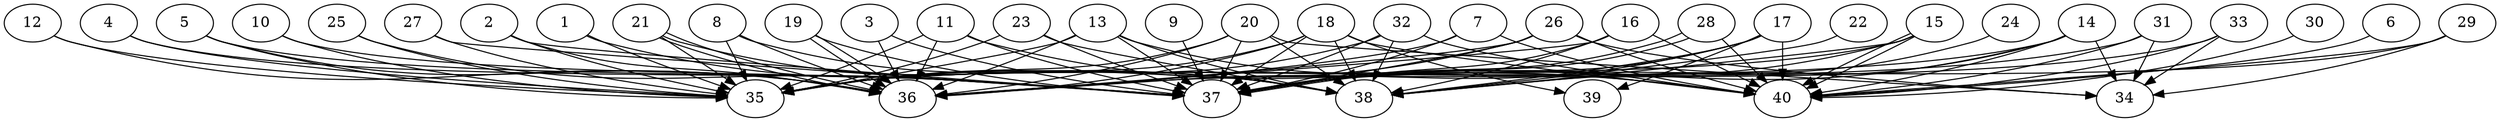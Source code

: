 // DAG (tier=3-complex, mode=compute, n=40, ccr=0.488, fat=0.846, density=0.708, regular=0.215, jump=0.344, mindata=1048576, maxdata=16777216)
// DAG automatically generated by daggen at Sun Aug 24 16:33:34 2025
// /home/ermia/Project/Environments/daggen/bin/daggen --dot --ccr 0.488 --fat 0.846 --regular 0.215 --density 0.708 --jump 0.344 --mindata 1048576 --maxdata 16777216 -n 40 
digraph G {
  1 [size="640054640082266619904", alpha="0.07", expect_size="320027320041133309952"]
  1 -> 35 [size ="594157185794048"]
  1 -> 38 [size ="594157185794048"]
  2 [size="17484969313425144", alpha="0.03", expect_size="8742484656712572"]
  2 -> 35 [size ="891676314828800"]
  2 -> 36 [size ="891676314828800"]
  2 -> 37 [size ="891676314828800"]
  3 [size="432723795627762304", alpha="0.02", expect_size="216361897813881152"]
  3 -> 36 [size ="161150939430912"]
  3 -> 37 [size ="161150939430912"]
  4 [size="3741598053545640448", alpha="0.17", expect_size="1870799026772820224"]
  4 -> 35 [size ="1525654558343168"]
  4 -> 37 [size ="1525654558343168"]
  5 [size="247332560466608128000", alpha="0.03", expect_size="123666280233304064000"]
  5 -> 35 [size ="315217883955200"]
  5 -> 36 [size ="315217883955200"]
  5 -> 37 [size ="315217883955200"]
  6 [size="854510412239902605312", alpha="0.01", expect_size="427255206119951302656"]
  6 -> 40 [size ="720390913523712"]
  7 [size="71394506190605664", alpha="0.08", expect_size="35697253095302832"]
  7 -> 36 [size ="36817810227200"]
  7 -> 37 [size ="36817810227200"]
  7 -> 40 [size ="36817810227200"]
  8 [size="4021769145197446", alpha="0.18", expect_size="2010884572598723"]
  8 -> 35 [size ="438375576240128"]
  8 -> 36 [size ="438375576240128"]
  8 -> 38 [size ="438375576240128"]
  9 [size="717097647095227648", alpha="0.10", expect_size="358548823547613824"]
  9 -> 37 [size ="1811954502991872"]
  10 [size="84775770664206336000", alpha="0.09", expect_size="42387885332103168000"]
  10 -> 35 [size ="154384780492800"]
  10 -> 37 [size ="154384780492800"]
  11 [size="1948313955690560356352", alpha="0.11", expect_size="974156977845280178176"]
  11 -> 35 [size ="1247946444111872"]
  11 -> 36 [size ="1247946444111872"]
  11 -> 37 [size ="1247946444111872"]
  11 -> 40 [size ="1247946444111872"]
  12 [size="680105014885433212928", alpha="0.16", expect_size="340052507442716606464"]
  12 -> 35 [size ="618691246948352"]
  12 -> 36 [size ="618691246948352"]
  13 [size="27439924151602080", alpha="0.01", expect_size="13719962075801040"]
  13 -> 35 [size ="613084779511808"]
  13 -> 36 [size ="613084779511808"]
  13 -> 37 [size ="613084779511808"]
  13 -> 38 [size ="613084779511808"]
  13 -> 40 [size ="613084779511808"]
  14 [size="1774206676114354176", alpha="0.12", expect_size="887103338057177088"]
  14 -> 34 [size ="673300556546048"]
  14 -> 35 [size ="673300556546048"]
  14 -> 37 [size ="673300556546048"]
  14 -> 38 [size ="673300556546048"]
  14 -> 40 [size ="673300556546048"]
  15 [size="933450218945816559616", alpha="0.19", expect_size="466725109472908279808"]
  15 -> 35 [size ="764100988633088"]
  15 -> 37 [size ="764100988633088"]
  15 -> 38 [size ="764100988633088"]
  15 -> 40 [size ="764100988633088"]
  15 -> 40 [size ="764100988633088"]
  16 [size="453192980458154304", alpha="0.03", expect_size="226596490229077152"]
  16 -> 36 [size ="224478554488832"]
  16 -> 37 [size ="224478554488832"]
  16 -> 38 [size ="224478554488832"]
  16 -> 40 [size ="224478554488832"]
  17 [size="1552179868548603052032", alpha="0.18", expect_size="776089934274301526016"]
  17 -> 36 [size ="1072468844347392"]
  17 -> 37 [size ="1072468844347392"]
  17 -> 38 [size ="1072468844347392"]
  17 -> 39 [size ="1072468844347392"]
  17 -> 40 [size ="1072468844347392"]
  18 [size="2070740716015296256", alpha="0.12", expect_size="1035370358007648128"]
  18 -> 35 [size ="1774668952371200"]
  18 -> 36 [size ="1774668952371200"]
  18 -> 37 [size ="1774668952371200"]
  18 -> 38 [size ="1774668952371200"]
  18 -> 39 [size ="1774668952371200"]
  18 -> 40 [size ="1774668952371200"]
  19 [size="1520684567948689408", alpha="0.10", expect_size="760342283974344704"]
  19 -> 36 [size ="10579116818432"]
  19 -> 36 [size ="10579116818432"]
  19 -> 37 [size ="10579116818432"]
  20 [size="405054516325075904", alpha="0.15", expect_size="202527258162537952"]
  20 -> 34 [size ="243254742220800"]
  20 -> 35 [size ="243254742220800"]
  20 -> 36 [size ="243254742220800"]
  20 -> 37 [size ="243254742220800"]
  20 -> 38 [size ="243254742220800"]
  21 [size="56532555343392145408", alpha="0.14", expect_size="28266277671696072704"]
  21 -> 35 [size ="117839004434432"]
  21 -> 36 [size ="117839004434432"]
  21 -> 36 [size ="117839004434432"]
  21 -> 38 [size ="117839004434432"]
  22 [size="58732499165054500864", alpha="0.15", expect_size="29366249582527250432"]
  22 -> 38 [size ="120876620054528"]
  23 [size="1453950837713792", alpha="0.08", expect_size="726975418856896"]
  23 -> 35 [size ="64550976094208"]
  23 -> 37 [size ="64550976094208"]
  23 -> 38 [size ="64550976094208"]
  24 [size="3776732117080094015488", alpha="0.12", expect_size="1888366058540047007744"]
  24 -> 38 [size ="1940144638656512"]
  25 [size="1332045713739087872000", alpha="0.10", expect_size="666022856869543936000"]
  25 -> 35 [size ="968506946355200"]
  25 -> 37 [size ="968506946355200"]
  26 [size="685822822658103836672", alpha="0.10", expect_size="342911411329051918336"]
  26 -> 34 [size ="622154064330752"]
  26 -> 35 [size ="622154064330752"]
  26 -> 36 [size ="622154064330752"]
  26 -> 37 [size ="622154064330752"]
  26 -> 40 [size ="622154064330752"]
  27 [size="1003630177894617472", alpha="0.18", expect_size="501815088947308736"]
  27 -> 35 [size ="934735341682688"]
  27 -> 37 [size ="934735341682688"]
  28 [size="2432713167120887709696", alpha="0.19", expect_size="1216356583560443854848"]
  28 -> 37 [size ="1447051288117248"]
  28 -> 37 [size ="1447051288117248"]
  28 -> 40 [size ="1447051288117248"]
  29 [size="33392764549898552", alpha="0.16", expect_size="16696382274949276"]
  29 -> 34 [size ="959155527483392"]
  29 -> 37 [size ="959155527483392"]
  29 -> 40 [size ="959155527483392"]
  30 [size="268613792599505895424", alpha="0.09", expect_size="134306896299752947712"]
  30 -> 40 [size ="333049556369408"]
  31 [size="3004987562779455", alpha="0.02", expect_size="1502493781389727"]
  31 -> 34 [size ="140462744666112"]
  31 -> 35 [size ="140462744666112"]
  31 -> 40 [size ="140462744666112"]
  32 [size="2337302235907620864000", alpha="0.08", expect_size="1168651117953810432000"]
  32 -> 35 [size ="1408964021452800"]
  32 -> 37 [size ="1408964021452800"]
  32 -> 38 [size ="1408964021452800"]
  32 -> 40 [size ="1408964021452800"]
  33 [size="1081167695932563652608", alpha="0.02", expect_size="540583847966281826304"]
  33 -> 34 [size ="842723997253632"]
  33 -> 36 [size ="842723997253632"]
  33 -> 40 [size ="842723997253632"]
  34 [size="22701774491342500", alpha="0.12", expect_size="11350887245671250"]
  35 [size="515743115516644352", alpha="0.02", expect_size="257871557758322176"]
  36 [size="1623893310226753024", alpha="0.11", expect_size="811946655113376512"]
  37 [size="1506510502501548032000", alpha="0.00", expect_size="753255251250774016000"]
  38 [size="2879138547799934976", alpha="0.17", expect_size="1439569273899967488"]
  39 [size="28415065543671808000", alpha="0.18", expect_size="14207532771835904000"]
  40 [size="2539360701371588608", alpha="0.06", expect_size="1269680350685794304"]
}